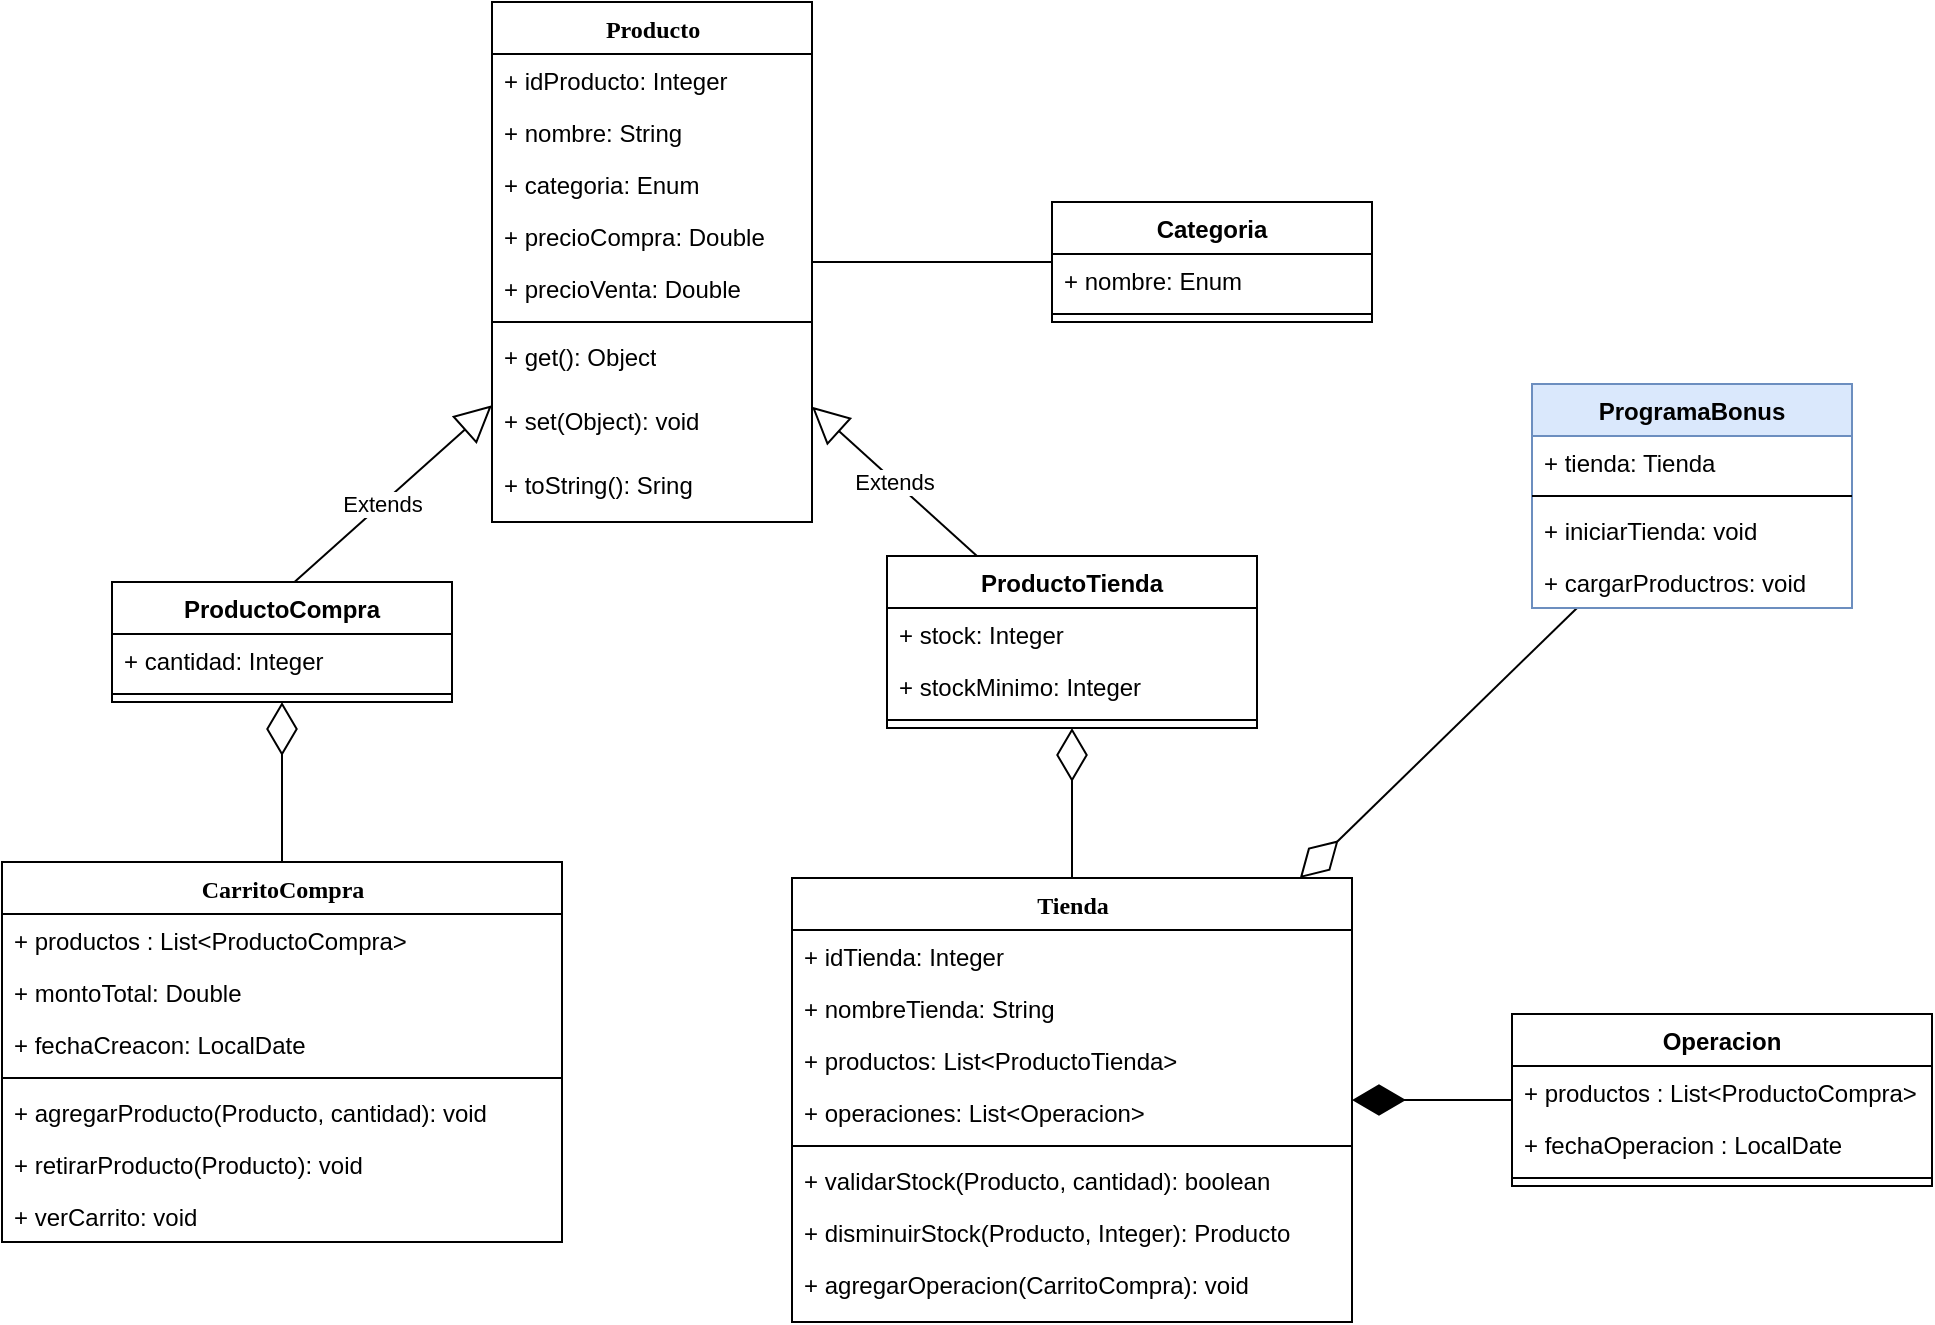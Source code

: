 <mxfile version="13.2.4" type="device"><diagram name="Page-1" id="9f46799a-70d6-7492-0946-bef42562c5a5"><mxGraphModel dx="789" dy="535" grid="1" gridSize="10" guides="1" tooltips="1" connect="1" arrows="1" fold="1" page="1" pageScale="1" pageWidth="1100" pageHeight="850" background="#ffffff" math="0" shadow="0"><root><mxCell id="0"/><mxCell id="1" parent="0"/><mxCell id="F89uMr5Hcv2zatpKSaVW-13" value="Extends" style="endArrow=block;endSize=16;endFill=0;html=1;" edge="1" parent="1" source="F89uMr5Hcv2zatpKSaVW-4" target="78961159f06e98e8-17"><mxGeometry width="160" relative="1" as="geometry"><mxPoint x="330" y="90" as="sourcePoint"/><mxPoint x="490" y="90" as="targetPoint"/></mxGeometry></mxCell><mxCell id="F89uMr5Hcv2zatpKSaVW-14" value="" style="endArrow=diamondThin;endFill=0;endSize=24;html=1;" edge="1" parent="1" source="78961159f06e98e8-69" target="F89uMr5Hcv2zatpKSaVW-4"><mxGeometry width="160" relative="1" as="geometry"><mxPoint x="650" y="280" as="sourcePoint"/><mxPoint x="810" y="280" as="targetPoint"/></mxGeometry></mxCell><mxCell id="F89uMr5Hcv2zatpKSaVW-20" value="" style="endArrow=diamondThin;endFill=1;endSize=24;html=1;" edge="1" parent="1" source="F89uMr5Hcv2zatpKSaVW-15" target="78961159f06e98e8-69"><mxGeometry width="160" relative="1" as="geometry"><mxPoint x="780" y="560" as="sourcePoint"/><mxPoint x="940" y="560" as="targetPoint"/></mxGeometry></mxCell><mxCell id="F89uMr5Hcv2zatpKSaVW-31" value="" style="endArrow=none;html=1;edgeStyle=orthogonalEdgeStyle;" edge="1" parent="1" source="78961159f06e98e8-17" target="F89uMr5Hcv2zatpKSaVW-26"><mxGeometry relative="1" as="geometry"><mxPoint x="220" y="220" as="sourcePoint"/><mxPoint x="310" y="250" as="targetPoint"/></mxGeometry></mxCell><mxCell id="F89uMr5Hcv2zatpKSaVW-32" value="" style="resizable=0;html=1;align=left;verticalAlign=bottom;labelBackgroundColor=#ffffff;fontSize=10;" connectable="0" vertex="1" parent="F89uMr5Hcv2zatpKSaVW-31"><mxGeometry x="-1" relative="1" as="geometry"/></mxCell><mxCell id="F89uMr5Hcv2zatpKSaVW-33" value="" style="resizable=0;html=1;align=right;verticalAlign=bottom;labelBackgroundColor=#ffffff;fontSize=10;" connectable="0" vertex="1" parent="F89uMr5Hcv2zatpKSaVW-31"><mxGeometry x="1" relative="1" as="geometry"/></mxCell><mxCell id="F89uMr5Hcv2zatpKSaVW-39" value="Extends" style="endArrow=block;endSize=16;endFill=0;html=1;exitX=0.471;exitY=0.167;exitDx=0;exitDy=0;exitPerimeter=0;" edge="1" parent="1" source="F89uMr5Hcv2zatpKSaVW-34" target="78961159f06e98e8-17"><mxGeometry width="160" relative="1" as="geometry"><mxPoint x="210" y="320" as="sourcePoint"/><mxPoint x="380" y="240" as="targetPoint"/></mxGeometry></mxCell><mxCell id="F89uMr5Hcv2zatpKSaVW-40" value="" style="endArrow=diamondThin;endFill=0;endSize=24;html=1;" edge="1" parent="1" source="78961159f06e98e8-30" target="F89uMr5Hcv2zatpKSaVW-34"><mxGeometry width="160" relative="1" as="geometry"><mxPoint x="180" y="440" as="sourcePoint"/><mxPoint x="340" y="440" as="targetPoint"/></mxGeometry></mxCell><mxCell id="78961159f06e98e8-17" value="Producto" style="swimlane;html=1;fontStyle=1;align=center;verticalAlign=top;childLayout=stackLayout;horizontal=1;startSize=26;horizontalStack=0;resizeParent=1;resizeLast=0;collapsible=1;marginBottom=0;swimlaneFillColor=#ffffff;rounded=0;shadow=0;comic=0;labelBackgroundColor=none;strokeWidth=1;fillColor=none;fontFamily=Verdana;fontSize=12" parent="1" vertex="1"><mxGeometry x="330" y="30" width="160" height="260" as="geometry"/></mxCell><mxCell id="78961159f06e98e8-21" value="+ idProducto: Integer" style="text;html=1;strokeColor=none;fillColor=none;align=left;verticalAlign=top;spacingLeft=4;spacingRight=4;whiteSpace=wrap;overflow=hidden;rotatable=0;points=[[0,0.5],[1,0.5]];portConstraint=eastwest;" parent="78961159f06e98e8-17" vertex="1"><mxGeometry y="26" width="160" height="26" as="geometry"/></mxCell><mxCell id="F89uMr5Hcv2zatpKSaVW-25" value="+ nombre: String" style="text;html=1;strokeColor=none;fillColor=none;align=left;verticalAlign=top;spacingLeft=4;spacingRight=4;whiteSpace=wrap;overflow=hidden;rotatable=0;points=[[0,0.5],[1,0.5]];portConstraint=eastwest;" vertex="1" parent="78961159f06e98e8-17"><mxGeometry y="52" width="160" height="26" as="geometry"/></mxCell><mxCell id="78961159f06e98e8-23" value="+ categoria: Enum" style="text;html=1;strokeColor=none;fillColor=none;align=left;verticalAlign=top;spacingLeft=4;spacingRight=4;whiteSpace=wrap;overflow=hidden;rotatable=0;points=[[0,0.5],[1,0.5]];portConstraint=eastwest;" parent="78961159f06e98e8-17" vertex="1"><mxGeometry y="78" width="160" height="26" as="geometry"/></mxCell><mxCell id="78961159f06e98e8-25" value="+ precioCompra: Double" style="text;html=1;strokeColor=none;fillColor=none;align=left;verticalAlign=top;spacingLeft=4;spacingRight=4;whiteSpace=wrap;overflow=hidden;rotatable=0;points=[[0,0.5],[1,0.5]];portConstraint=eastwest;" parent="78961159f06e98e8-17" vertex="1"><mxGeometry y="104" width="160" height="26" as="geometry"/></mxCell><mxCell id="78961159f06e98e8-26" value="+ precioVenta: Double" style="text;html=1;strokeColor=none;fillColor=none;align=left;verticalAlign=top;spacingLeft=4;spacingRight=4;whiteSpace=wrap;overflow=hidden;rotatable=0;points=[[0,0.5],[1,0.5]];portConstraint=eastwest;" parent="78961159f06e98e8-17" vertex="1"><mxGeometry y="130" width="160" height="26" as="geometry"/></mxCell><mxCell id="78961159f06e98e8-19" value="" style="line;html=1;strokeWidth=1;fillColor=none;align=left;verticalAlign=middle;spacingTop=-1;spacingLeft=3;spacingRight=3;rotatable=0;labelPosition=right;points=[];portConstraint=eastwest;" parent="78961159f06e98e8-17" vertex="1"><mxGeometry y="156" width="160" height="8" as="geometry"/></mxCell><mxCell id="78961159f06e98e8-20" value="+ get(): Object" style="text;html=1;strokeColor=none;fillColor=none;align=left;verticalAlign=top;spacingLeft=4;spacingRight=4;whiteSpace=wrap;overflow=hidden;rotatable=0;points=[[0,0.5],[1,0.5]];portConstraint=eastwest;" parent="78961159f06e98e8-17" vertex="1"><mxGeometry y="164" width="160" height="32" as="geometry"/></mxCell><mxCell id="F89uMr5Hcv2zatpKSaVW-1" value="+ set(Object): void" style="text;html=1;strokeColor=none;fillColor=none;align=left;verticalAlign=top;spacingLeft=4;spacingRight=4;whiteSpace=wrap;overflow=hidden;rotatable=0;points=[[0,0.5],[1,0.5]];portConstraint=eastwest;" vertex="1" parent="78961159f06e98e8-17"><mxGeometry y="196" width="160" height="32" as="geometry"/></mxCell><mxCell id="F89uMr5Hcv2zatpKSaVW-2" value="+ toString(): Sring" style="text;html=1;strokeColor=none;fillColor=none;align=left;verticalAlign=top;spacingLeft=4;spacingRight=4;whiteSpace=wrap;overflow=hidden;rotatable=0;points=[[0,0.5],[1,0.5]];portConstraint=eastwest;" vertex="1" parent="78961159f06e98e8-17"><mxGeometry y="228" width="160" height="32" as="geometry"/></mxCell><mxCell id="F89uMr5Hcv2zatpKSaVW-26" value="Categoria" style="swimlane;fontStyle=1;align=center;verticalAlign=top;childLayout=stackLayout;horizontal=1;startSize=26;horizontalStack=0;resizeParent=1;resizeParentMax=0;resizeLast=0;collapsible=1;marginBottom=0;" vertex="1" parent="1"><mxGeometry x="610" y="130" width="160" height="60" as="geometry"/></mxCell><mxCell id="F89uMr5Hcv2zatpKSaVW-27" value="+ nombre: Enum" style="text;strokeColor=none;fillColor=none;align=left;verticalAlign=top;spacingLeft=4;spacingRight=4;overflow=hidden;rotatable=0;points=[[0,0.5],[1,0.5]];portConstraint=eastwest;" vertex="1" parent="F89uMr5Hcv2zatpKSaVW-26"><mxGeometry y="26" width="160" height="26" as="geometry"/></mxCell><mxCell id="F89uMr5Hcv2zatpKSaVW-28" value="" style="line;strokeWidth=1;fillColor=none;align=left;verticalAlign=middle;spacingTop=-1;spacingLeft=3;spacingRight=3;rotatable=0;labelPosition=right;points=[];portConstraint=eastwest;" vertex="1" parent="F89uMr5Hcv2zatpKSaVW-26"><mxGeometry y="52" width="160" height="8" as="geometry"/></mxCell><mxCell id="78961159f06e98e8-30" value="CarritoCompra" style="swimlane;html=1;fontStyle=1;align=center;verticalAlign=top;childLayout=stackLayout;horizontal=1;startSize=26;horizontalStack=0;resizeParent=1;resizeLast=0;collapsible=1;marginBottom=0;swimlaneFillColor=#ffffff;rounded=0;shadow=0;comic=0;labelBackgroundColor=none;strokeWidth=1;fillColor=none;fontFamily=Verdana;fontSize=12" parent="1" vertex="1"><mxGeometry x="85" y="460" width="280" height="190" as="geometry"/></mxCell><mxCell id="78961159f06e98e8-32" value="+ productos : List&amp;lt;ProductoCompra&amp;gt;" style="text;html=1;strokeColor=none;fillColor=none;align=left;verticalAlign=top;spacingLeft=4;spacingRight=4;whiteSpace=wrap;overflow=hidden;rotatable=0;points=[[0,0.5],[1,0.5]];portConstraint=eastwest;" parent="78961159f06e98e8-30" vertex="1"><mxGeometry y="26" width="280" height="26" as="geometry"/></mxCell><mxCell id="78961159f06e98e8-34" value="+ montoTotal: Double" style="text;html=1;strokeColor=none;fillColor=none;align=left;verticalAlign=top;spacingLeft=4;spacingRight=4;whiteSpace=wrap;overflow=hidden;rotatable=0;points=[[0,0.5],[1,0.5]];portConstraint=eastwest;" parent="78961159f06e98e8-30" vertex="1"><mxGeometry y="52" width="280" height="26" as="geometry"/></mxCell><mxCell id="F89uMr5Hcv2zatpKSaVW-3" value="+ fechaCreacon: LocalDate" style="text;html=1;strokeColor=none;fillColor=none;align=left;verticalAlign=top;spacingLeft=4;spacingRight=4;whiteSpace=wrap;overflow=hidden;rotatable=0;points=[[0,0.5],[1,0.5]];portConstraint=eastwest;" vertex="1" parent="78961159f06e98e8-30"><mxGeometry y="78" width="280" height="26" as="geometry"/></mxCell><mxCell id="78961159f06e98e8-38" value="" style="line;html=1;strokeWidth=1;fillColor=none;align=left;verticalAlign=middle;spacingTop=-1;spacingLeft=3;spacingRight=3;rotatable=0;labelPosition=right;points=[];portConstraint=eastwest;" parent="78961159f06e98e8-30" vertex="1"><mxGeometry y="104" width="280" height="8" as="geometry"/></mxCell><mxCell id="78961159f06e98e8-39" value="+ agregarProducto(Producto, cantidad): void" style="text;html=1;strokeColor=none;fillColor=none;align=left;verticalAlign=top;spacingLeft=4;spacingRight=4;whiteSpace=wrap;overflow=hidden;rotatable=0;points=[[0,0.5],[1,0.5]];portConstraint=eastwest;" parent="78961159f06e98e8-30" vertex="1"><mxGeometry y="112" width="280" height="26" as="geometry"/></mxCell><mxCell id="78961159f06e98e8-40" value="+ retirarProducto(Producto): void" style="text;html=1;strokeColor=none;fillColor=none;align=left;verticalAlign=top;spacingLeft=4;spacingRight=4;whiteSpace=wrap;overflow=hidden;rotatable=0;points=[[0,0.5],[1,0.5]];portConstraint=eastwest;" parent="78961159f06e98e8-30" vertex="1"><mxGeometry y="138" width="280" height="26" as="geometry"/></mxCell><mxCell id="78961159f06e98e8-42" value="+ verCarrito: void" style="text;html=1;strokeColor=none;fillColor=none;align=left;verticalAlign=top;spacingLeft=4;spacingRight=4;whiteSpace=wrap;overflow=hidden;rotatable=0;points=[[0,0.5],[1,0.5]];portConstraint=eastwest;" parent="78961159f06e98e8-30" vertex="1"><mxGeometry y="164" width="280" height="26" as="geometry"/></mxCell><mxCell id="78961159f06e98e8-69" value="Tienda" style="swimlane;html=1;fontStyle=1;align=center;verticalAlign=top;childLayout=stackLayout;horizontal=1;startSize=26;horizontalStack=0;resizeParent=1;resizeLast=0;collapsible=1;marginBottom=0;swimlaneFillColor=#ffffff;rounded=0;shadow=0;comic=0;labelBackgroundColor=none;strokeWidth=1;fillColor=none;fontFamily=Verdana;fontSize=12" parent="1" vertex="1"><mxGeometry x="480" y="468" width="280" height="222" as="geometry"/></mxCell><mxCell id="78961159f06e98e8-72" value="+ idTienda: Integer" style="text;html=1;strokeColor=none;fillColor=none;align=left;verticalAlign=top;spacingLeft=4;spacingRight=4;whiteSpace=wrap;overflow=hidden;rotatable=0;points=[[0,0.5],[1,0.5]];portConstraint=eastwest;" parent="78961159f06e98e8-69" vertex="1"><mxGeometry y="26" width="280" height="26" as="geometry"/></mxCell><mxCell id="F89uMr5Hcv2zatpKSaVW-41" value="+ nombreTienda: String" style="text;html=1;strokeColor=none;fillColor=none;align=left;verticalAlign=top;spacingLeft=4;spacingRight=4;whiteSpace=wrap;overflow=hidden;rotatable=0;points=[[0,0.5],[1,0.5]];portConstraint=eastwest;" vertex="1" parent="78961159f06e98e8-69"><mxGeometry y="52" width="280" height="26" as="geometry"/></mxCell><mxCell id="F89uMr5Hcv2zatpKSaVW-22" value="+ productos: List&amp;lt;ProductoTienda&amp;gt;" style="text;html=1;strokeColor=none;fillColor=none;align=left;verticalAlign=top;spacingLeft=4;spacingRight=4;whiteSpace=wrap;overflow=hidden;rotatable=0;points=[[0,0.5],[1,0.5]];portConstraint=eastwest;" vertex="1" parent="78961159f06e98e8-69"><mxGeometry y="78" width="280" height="26" as="geometry"/></mxCell><mxCell id="F89uMr5Hcv2zatpKSaVW-48" value="+ operaciones: List&amp;lt;Operacion&amp;gt;" style="text;html=1;strokeColor=none;fillColor=none;align=left;verticalAlign=top;spacingLeft=4;spacingRight=4;whiteSpace=wrap;overflow=hidden;rotatable=0;points=[[0,0.5],[1,0.5]];portConstraint=eastwest;" vertex="1" parent="78961159f06e98e8-69"><mxGeometry y="104" width="280" height="26" as="geometry"/></mxCell><mxCell id="78961159f06e98e8-77" value="" style="line;html=1;strokeWidth=1;fillColor=none;align=left;verticalAlign=middle;spacingTop=-1;spacingLeft=3;spacingRight=3;rotatable=0;labelPosition=right;points=[];portConstraint=eastwest;" parent="78961159f06e98e8-69" vertex="1"><mxGeometry y="130" width="280" height="8" as="geometry"/></mxCell><mxCell id="78961159f06e98e8-78" value="+ validarStock(Producto, cantidad): boolean" style="text;html=1;strokeColor=none;fillColor=none;align=left;verticalAlign=top;spacingLeft=4;spacingRight=4;whiteSpace=wrap;overflow=hidden;rotatable=0;points=[[0,0.5],[1,0.5]];portConstraint=eastwest;" parent="78961159f06e98e8-69" vertex="1"><mxGeometry y="138" width="280" height="26" as="geometry"/></mxCell><mxCell id="78961159f06e98e8-80" value="+ disminuirStock(Producto, Integer): Producto" style="text;html=1;strokeColor=none;fillColor=none;align=left;verticalAlign=top;spacingLeft=4;spacingRight=4;whiteSpace=wrap;overflow=hidden;rotatable=0;points=[[0,0.5],[1,0.5]];portConstraint=eastwest;" parent="78961159f06e98e8-69" vertex="1"><mxGeometry y="164" width="280" height="26" as="geometry"/></mxCell><mxCell id="F89uMr5Hcv2zatpKSaVW-49" value="+ agregarOperacion(CarritoCompra): void" style="text;html=1;strokeColor=none;fillColor=none;align=left;verticalAlign=top;spacingLeft=4;spacingRight=4;whiteSpace=wrap;overflow=hidden;rotatable=0;points=[[0,0.5],[1,0.5]];portConstraint=eastwest;" vertex="1" parent="78961159f06e98e8-69"><mxGeometry y="190" width="280" height="26" as="geometry"/></mxCell><mxCell id="F89uMr5Hcv2zatpKSaVW-34" value="ProductoCompra" style="swimlane;fontStyle=1;align=center;verticalAlign=top;childLayout=stackLayout;horizontal=1;startSize=26;horizontalStack=0;resizeParent=1;resizeParentMax=0;resizeLast=0;collapsible=1;marginBottom=0;" vertex="1" parent="1"><mxGeometry x="140" y="320" width="170" height="60" as="geometry"/></mxCell><mxCell id="F89uMr5Hcv2zatpKSaVW-35" value="+ cantidad: Integer" style="text;strokeColor=none;fillColor=none;align=left;verticalAlign=top;spacingLeft=4;spacingRight=4;overflow=hidden;rotatable=0;points=[[0,0.5],[1,0.5]];portConstraint=eastwest;" vertex="1" parent="F89uMr5Hcv2zatpKSaVW-34"><mxGeometry y="26" width="170" height="26" as="geometry"/></mxCell><mxCell id="F89uMr5Hcv2zatpKSaVW-37" value="" style="line;strokeWidth=1;fillColor=none;align=left;verticalAlign=middle;spacingTop=-1;spacingLeft=3;spacingRight=3;rotatable=0;labelPosition=right;points=[];portConstraint=eastwest;" vertex="1" parent="F89uMr5Hcv2zatpKSaVW-34"><mxGeometry y="52" width="170" height="8" as="geometry"/></mxCell><mxCell id="F89uMr5Hcv2zatpKSaVW-4" value="ProductoTienda" style="swimlane;fontStyle=1;align=center;verticalAlign=top;childLayout=stackLayout;horizontal=1;startSize=26;horizontalStack=0;resizeParent=1;resizeParentMax=0;resizeLast=0;collapsible=1;marginBottom=0;" vertex="1" parent="1"><mxGeometry x="527.5" y="307" width="185" height="86" as="geometry"/></mxCell><mxCell id="F89uMr5Hcv2zatpKSaVW-5" value="+ stock: Integer" style="text;strokeColor=none;fillColor=none;align=left;verticalAlign=top;spacingLeft=4;spacingRight=4;overflow=hidden;rotatable=0;points=[[0,0.5],[1,0.5]];portConstraint=eastwest;" vertex="1" parent="F89uMr5Hcv2zatpKSaVW-4"><mxGeometry y="26" width="185" height="26" as="geometry"/></mxCell><mxCell id="F89uMr5Hcv2zatpKSaVW-8" value="+ stockMinimo: Integer" style="text;strokeColor=none;fillColor=none;align=left;verticalAlign=top;spacingLeft=4;spacingRight=4;overflow=hidden;rotatable=0;points=[[0,0.5],[1,0.5]];portConstraint=eastwest;" vertex="1" parent="F89uMr5Hcv2zatpKSaVW-4"><mxGeometry y="52" width="185" height="26" as="geometry"/></mxCell><mxCell id="F89uMr5Hcv2zatpKSaVW-6" value="" style="line;strokeWidth=1;fillColor=none;align=left;verticalAlign=middle;spacingTop=-1;spacingLeft=3;spacingRight=3;rotatable=0;labelPosition=right;points=[];portConstraint=eastwest;" vertex="1" parent="F89uMr5Hcv2zatpKSaVW-4"><mxGeometry y="78" width="185" height="8" as="geometry"/></mxCell><mxCell id="F89uMr5Hcv2zatpKSaVW-15" value="Operacion" style="swimlane;fontStyle=1;align=center;verticalAlign=top;childLayout=stackLayout;horizontal=1;startSize=26;horizontalStack=0;resizeParent=1;resizeParentMax=0;resizeLast=0;collapsible=1;marginBottom=0;" vertex="1" parent="1"><mxGeometry x="840" y="536" width="210" height="86" as="geometry"/></mxCell><mxCell id="F89uMr5Hcv2zatpKSaVW-16" value="+ productos : List&lt;ProductoCompra&gt;" style="text;strokeColor=none;fillColor=none;align=left;verticalAlign=top;spacingLeft=4;spacingRight=4;overflow=hidden;rotatable=0;points=[[0,0.5],[1,0.5]];portConstraint=eastwest;" vertex="1" parent="F89uMr5Hcv2zatpKSaVW-15"><mxGeometry y="26" width="210" height="26" as="geometry"/></mxCell><mxCell id="F89uMr5Hcv2zatpKSaVW-19" value="+ fechaOperacion : LocalDate" style="text;strokeColor=none;fillColor=none;align=left;verticalAlign=top;spacingLeft=4;spacingRight=4;overflow=hidden;rotatable=0;points=[[0,0.5],[1,0.5]];portConstraint=eastwest;" vertex="1" parent="F89uMr5Hcv2zatpKSaVW-15"><mxGeometry y="52" width="210" height="26" as="geometry"/></mxCell><mxCell id="F89uMr5Hcv2zatpKSaVW-17" value="" style="line;strokeWidth=1;fillColor=none;align=left;verticalAlign=middle;spacingTop=-1;spacingLeft=3;spacingRight=3;rotatable=0;labelPosition=right;points=[];portConstraint=eastwest;" vertex="1" parent="F89uMr5Hcv2zatpKSaVW-15"><mxGeometry y="78" width="210" height="8" as="geometry"/></mxCell><mxCell id="F89uMr5Hcv2zatpKSaVW-62" value="" style="endArrow=diamondThin;endFill=0;endSize=24;html=1;" edge="1" parent="1" source="F89uMr5Hcv2zatpKSaVW-43" target="78961159f06e98e8-69"><mxGeometry width="160" relative="1" as="geometry"><mxPoint x="780" y="410" as="sourcePoint"/><mxPoint x="940" y="410" as="targetPoint"/></mxGeometry></mxCell><mxCell id="F89uMr5Hcv2zatpKSaVW-43" value="ProgramaBonus" style="swimlane;fontStyle=1;align=center;verticalAlign=top;childLayout=stackLayout;horizontal=1;startSize=26;horizontalStack=0;resizeParent=1;resizeParentMax=0;resizeLast=0;collapsible=1;marginBottom=0;fillColor=#dae8fc;strokeColor=#6c8ebf;" vertex="1" parent="1"><mxGeometry x="850" y="221" width="160" height="112" as="geometry"/></mxCell><mxCell id="F89uMr5Hcv2zatpKSaVW-44" value="+ tienda: Tienda&#10;" style="text;strokeColor=none;fillColor=none;align=left;verticalAlign=top;spacingLeft=4;spacingRight=4;overflow=hidden;rotatable=0;points=[[0,0.5],[1,0.5]];portConstraint=eastwest;" vertex="1" parent="F89uMr5Hcv2zatpKSaVW-43"><mxGeometry y="26" width="160" height="26" as="geometry"/></mxCell><mxCell id="F89uMr5Hcv2zatpKSaVW-45" value="" style="line;strokeWidth=1;fillColor=none;align=left;verticalAlign=middle;spacingTop=-1;spacingLeft=3;spacingRight=3;rotatable=0;labelPosition=right;points=[];portConstraint=eastwest;" vertex="1" parent="F89uMr5Hcv2zatpKSaVW-43"><mxGeometry y="52" width="160" height="8" as="geometry"/></mxCell><mxCell id="F89uMr5Hcv2zatpKSaVW-61" value="+ iniciarTienda: void&#10;" style="text;strokeColor=none;fillColor=none;align=left;verticalAlign=top;spacingLeft=4;spacingRight=4;overflow=hidden;rotatable=0;points=[[0,0.5],[1,0.5]];portConstraint=eastwest;" vertex="1" parent="F89uMr5Hcv2zatpKSaVW-43"><mxGeometry y="60" width="160" height="26" as="geometry"/></mxCell><mxCell id="F89uMr5Hcv2zatpKSaVW-63" value="+ cargarProductros: void&#10;" style="text;strokeColor=none;fillColor=none;align=left;verticalAlign=top;spacingLeft=4;spacingRight=4;overflow=hidden;rotatable=0;points=[[0,0.5],[1,0.5]];portConstraint=eastwest;" vertex="1" parent="F89uMr5Hcv2zatpKSaVW-43"><mxGeometry y="86" width="160" height="26" as="geometry"/></mxCell></root></mxGraphModel></diagram></mxfile>